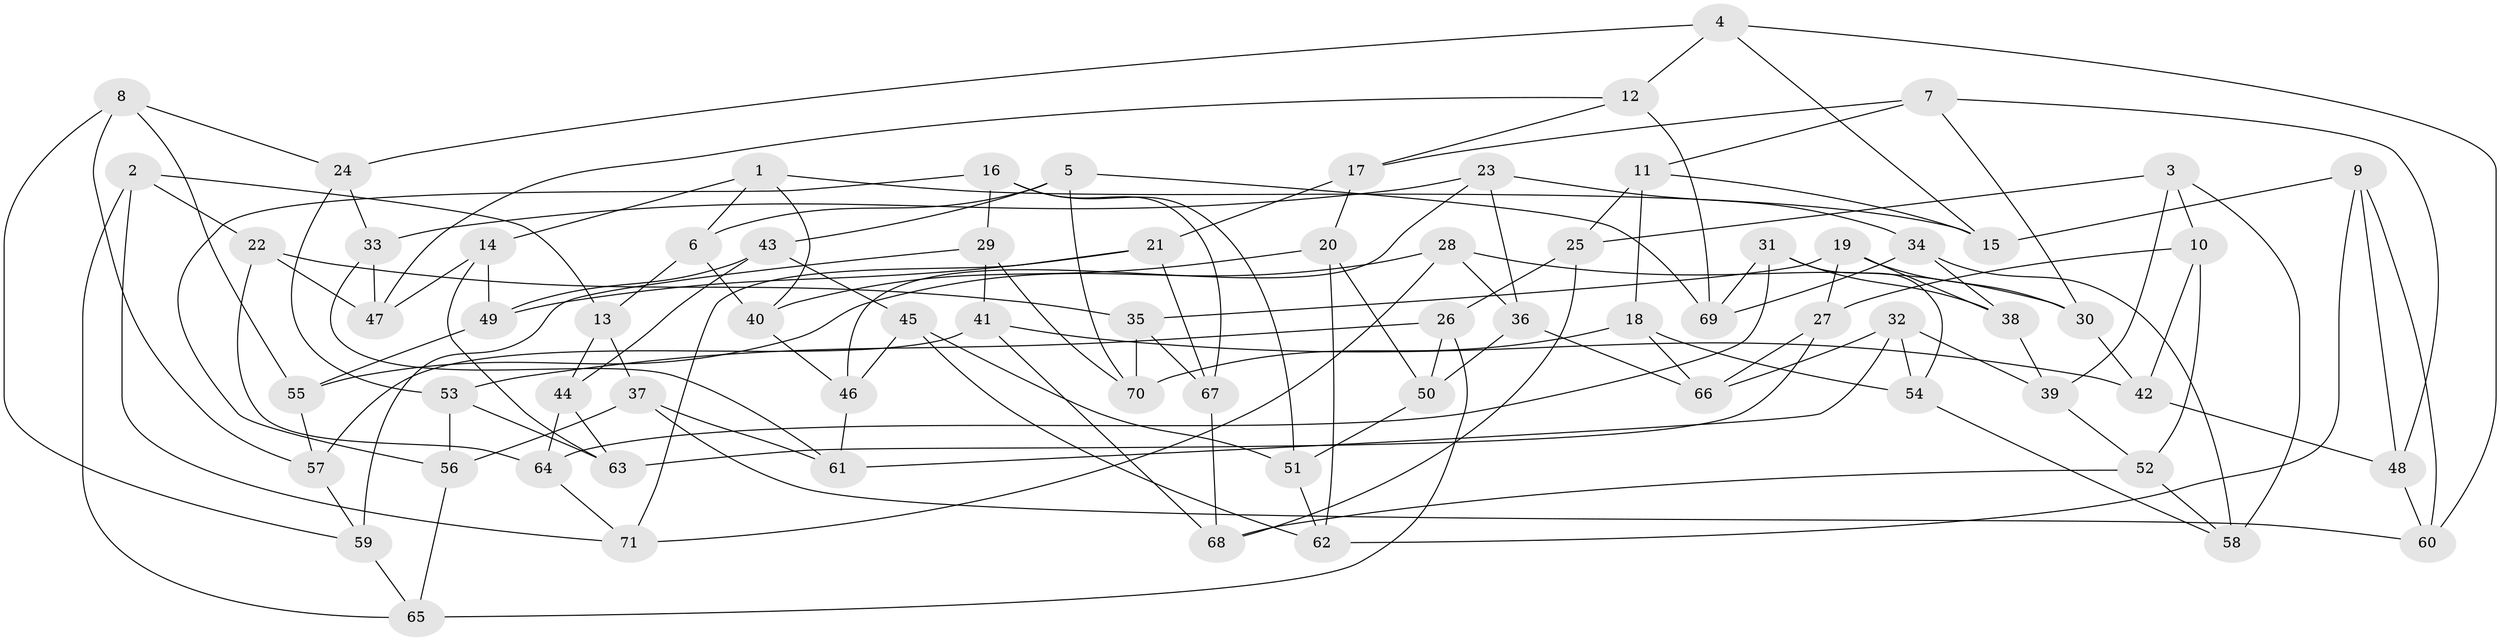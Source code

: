 // coarse degree distribution, {5: 0.19047619047619047, 6: 0.47619047619047616, 4: 0.3333333333333333}
// Generated by graph-tools (version 1.1) at 2025/52/02/27/25 19:52:28]
// undirected, 71 vertices, 142 edges
graph export_dot {
graph [start="1"]
  node [color=gray90,style=filled];
  1;
  2;
  3;
  4;
  5;
  6;
  7;
  8;
  9;
  10;
  11;
  12;
  13;
  14;
  15;
  16;
  17;
  18;
  19;
  20;
  21;
  22;
  23;
  24;
  25;
  26;
  27;
  28;
  29;
  30;
  31;
  32;
  33;
  34;
  35;
  36;
  37;
  38;
  39;
  40;
  41;
  42;
  43;
  44;
  45;
  46;
  47;
  48;
  49;
  50;
  51;
  52;
  53;
  54;
  55;
  56;
  57;
  58;
  59;
  60;
  61;
  62;
  63;
  64;
  65;
  66;
  67;
  68;
  69;
  70;
  71;
  1 -- 40;
  1 -- 6;
  1 -- 14;
  1 -- 15;
  2 -- 13;
  2 -- 22;
  2 -- 65;
  2 -- 71;
  3 -- 39;
  3 -- 58;
  3 -- 25;
  3 -- 10;
  4 -- 60;
  4 -- 12;
  4 -- 24;
  4 -- 15;
  5 -- 70;
  5 -- 6;
  5 -- 69;
  5 -- 43;
  6 -- 40;
  6 -- 13;
  7 -- 30;
  7 -- 48;
  7 -- 17;
  7 -- 11;
  8 -- 55;
  8 -- 59;
  8 -- 24;
  8 -- 57;
  9 -- 48;
  9 -- 15;
  9 -- 60;
  9 -- 62;
  10 -- 42;
  10 -- 52;
  10 -- 27;
  11 -- 25;
  11 -- 15;
  11 -- 18;
  12 -- 17;
  12 -- 47;
  12 -- 69;
  13 -- 44;
  13 -- 37;
  14 -- 47;
  14 -- 63;
  14 -- 49;
  16 -- 51;
  16 -- 29;
  16 -- 67;
  16 -- 56;
  17 -- 21;
  17 -- 20;
  18 -- 54;
  18 -- 70;
  18 -- 66;
  19 -- 38;
  19 -- 35;
  19 -- 27;
  19 -- 30;
  20 -- 40;
  20 -- 62;
  20 -- 50;
  21 -- 71;
  21 -- 49;
  21 -- 67;
  22 -- 64;
  22 -- 47;
  22 -- 35;
  23 -- 33;
  23 -- 36;
  23 -- 34;
  23 -- 46;
  24 -- 33;
  24 -- 53;
  25 -- 26;
  25 -- 68;
  26 -- 53;
  26 -- 50;
  26 -- 65;
  27 -- 63;
  27 -- 66;
  28 -- 71;
  28 -- 30;
  28 -- 36;
  28 -- 55;
  29 -- 41;
  29 -- 70;
  29 -- 59;
  30 -- 42;
  31 -- 54;
  31 -- 64;
  31 -- 38;
  31 -- 69;
  32 -- 61;
  32 -- 54;
  32 -- 66;
  32 -- 39;
  33 -- 47;
  33 -- 61;
  34 -- 38;
  34 -- 58;
  34 -- 69;
  35 -- 67;
  35 -- 70;
  36 -- 50;
  36 -- 66;
  37 -- 60;
  37 -- 56;
  37 -- 61;
  38 -- 39;
  39 -- 52;
  40 -- 46;
  41 -- 57;
  41 -- 68;
  41 -- 42;
  42 -- 48;
  43 -- 44;
  43 -- 45;
  43 -- 49;
  44 -- 63;
  44 -- 64;
  45 -- 46;
  45 -- 51;
  45 -- 62;
  46 -- 61;
  48 -- 60;
  49 -- 55;
  50 -- 51;
  51 -- 62;
  52 -- 58;
  52 -- 68;
  53 -- 56;
  53 -- 63;
  54 -- 58;
  55 -- 57;
  56 -- 65;
  57 -- 59;
  59 -- 65;
  64 -- 71;
  67 -- 68;
}

